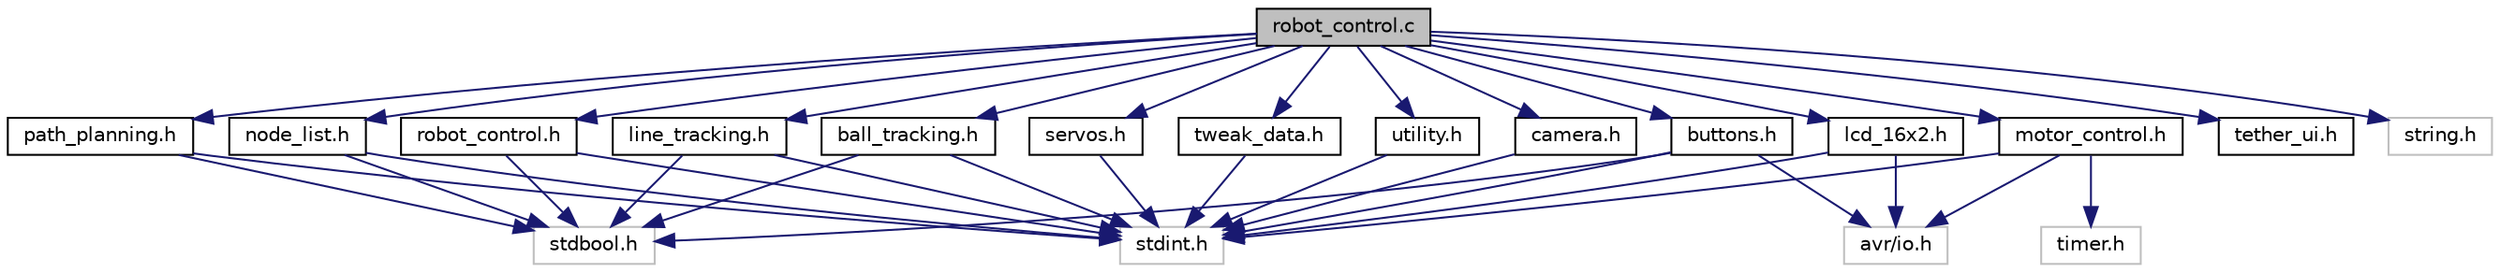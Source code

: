 digraph "robot_control.c"
{
  edge [fontname="Helvetica",fontsize="10",labelfontname="Helvetica",labelfontsize="10"];
  node [fontname="Helvetica",fontsize="10",shape=record];
  Node1 [label="robot_control.c",height=0.2,width=0.4,color="black", fillcolor="grey75", style="filled" fontcolor="black"];
  Node1 -> Node2 [color="midnightblue",fontsize="10",style="solid",fontname="Helvetica"];
  Node2 [label="robot_control.h",height=0.2,width=0.4,color="black", fillcolor="white", style="filled",URL="$robot__control_8h.html",tooltip="High-level logic controlling Caddy&#39;s actions."];
  Node2 -> Node3 [color="midnightblue",fontsize="10",style="solid",fontname="Helvetica"];
  Node3 [label="stdint.h",height=0.2,width=0.4,color="grey75", fillcolor="white", style="filled"];
  Node2 -> Node4 [color="midnightblue",fontsize="10",style="solid",fontname="Helvetica"];
  Node4 [label="stdbool.h",height=0.2,width=0.4,color="grey75", fillcolor="white", style="filled"];
  Node1 -> Node5 [color="midnightblue",fontsize="10",style="solid",fontname="Helvetica"];
  Node5 [label="line_tracking.h",height=0.2,width=0.4,color="black", fillcolor="white", style="filled",URL="$line__tracking_8h.html",tooltip="Line detection and PID tracking using CMUcam2."];
  Node5 -> Node3 [color="midnightblue",fontsize="10",style="solid",fontname="Helvetica"];
  Node5 -> Node4 [color="midnightblue",fontsize="10",style="solid",fontname="Helvetica"];
  Node1 -> Node6 [color="midnightblue",fontsize="10",style="solid",fontname="Helvetica"];
  Node6 [label="ball_tracking.h",height=0.2,width=0.4,color="black", fillcolor="white", style="filled",URL="$ball__tracking_8h.html",tooltip="Simple tracking Roborodentia objects of interest by color."];
  Node6 -> Node3 [color="midnightblue",fontsize="10",style="solid",fontname="Helvetica"];
  Node6 -> Node4 [color="midnightblue",fontsize="10",style="solid",fontname="Helvetica"];
  Node1 -> Node7 [color="midnightblue",fontsize="10",style="solid",fontname="Helvetica"];
  Node7 [label="path_planning.h",height=0.2,width=0.4,color="black", fillcolor="white", style="filled",URL="$path__planning_8h_source.html"];
  Node7 -> Node3 [color="midnightblue",fontsize="10",style="solid",fontname="Helvetica"];
  Node7 -> Node4 [color="midnightblue",fontsize="10",style="solid",fontname="Helvetica"];
  Node1 -> Node8 [color="midnightblue",fontsize="10",style="solid",fontname="Helvetica"];
  Node8 [label="motor_control.h",height=0.2,width=0.4,color="black", fillcolor="white", style="filled",URL="$motor__control_8h.html",tooltip="Interface to PWM motor controller."];
  Node8 -> Node9 [color="midnightblue",fontsize="10",style="solid",fontname="Helvetica"];
  Node9 [label="timer.h",height=0.2,width=0.4,color="grey75", fillcolor="white", style="filled"];
  Node8 -> Node10 [color="midnightblue",fontsize="10",style="solid",fontname="Helvetica"];
  Node10 [label="avr/io.h",height=0.2,width=0.4,color="grey75", fillcolor="white", style="filled"];
  Node8 -> Node3 [color="midnightblue",fontsize="10",style="solid",fontname="Helvetica"];
  Node1 -> Node11 [color="midnightblue",fontsize="10",style="solid",fontname="Helvetica"];
  Node11 [label="camera.h",height=0.2,width=0.4,color="black", fillcolor="white", style="filled",URL="$camera_8h.html",tooltip="Interface to the CMUcam vision system."];
  Node11 -> Node3 [color="midnightblue",fontsize="10",style="solid",fontname="Helvetica"];
  Node1 -> Node12 [color="midnightblue",fontsize="10",style="solid",fontname="Helvetica"];
  Node12 [label="servos.h",height=0.2,width=0.4,color="black", fillcolor="white", style="filled",URL="$servos_8h.html",tooltip="Servo control interface for Caddy."];
  Node12 -> Node3 [color="midnightblue",fontsize="10",style="solid",fontname="Helvetica"];
  Node1 -> Node13 [color="midnightblue",fontsize="10",style="solid",fontname="Helvetica"];
  Node13 [label="buttons.h",height=0.2,width=0.4,color="black", fillcolor="white", style="filled",URL="$buttons_8h.html",tooltip="Button debouncing, start bot logic."];
  Node13 -> Node10 [color="midnightblue",fontsize="10",style="solid",fontname="Helvetica"];
  Node13 -> Node3 [color="midnightblue",fontsize="10",style="solid",fontname="Helvetica"];
  Node13 -> Node4 [color="midnightblue",fontsize="10",style="solid",fontname="Helvetica"];
  Node1 -> Node14 [color="midnightblue",fontsize="10",style="solid",fontname="Helvetica"];
  Node14 [label="node_list.h",height=0.2,width=0.4,color="black", fillcolor="white", style="filled",URL="$node__list_8h.html",tooltip="Course defined by a connected grid of nodes."];
  Node14 -> Node3 [color="midnightblue",fontsize="10",style="solid",fontname="Helvetica"];
  Node14 -> Node4 [color="midnightblue",fontsize="10",style="solid",fontname="Helvetica"];
  Node1 -> Node15 [color="midnightblue",fontsize="10",style="solid",fontname="Helvetica"];
  Node15 [label="tether_ui.h",height=0.2,width=0.4,color="black", fillcolor="white", style="filled",URL="$tether__ui_8h.html",tooltip="Simple user interface to change parameters without reprogramming."];
  Node1 -> Node16 [color="midnightblue",fontsize="10",style="solid",fontname="Helvetica"];
  Node16 [label="tweak_data.h",height=0.2,width=0.4,color="black", fillcolor="white", style="filled",URL="$tweak__data_8h.html",tooltip="Interface to the &quot;tweak values&quot; stored in EEPROM."];
  Node16 -> Node3 [color="midnightblue",fontsize="10",style="solid",fontname="Helvetica"];
  Node1 -> Node17 [color="midnightblue",fontsize="10",style="solid",fontname="Helvetica"];
  Node17 [label="lcd_16x2.h",height=0.2,width=0.4,color="black", fillcolor="white", style="filled",URL="$lcd__16x2_8h_source.html"];
  Node17 -> Node3 [color="midnightblue",fontsize="10",style="solid",fontname="Helvetica"];
  Node17 -> Node10 [color="midnightblue",fontsize="10",style="solid",fontname="Helvetica"];
  Node1 -> Node18 [color="midnightblue",fontsize="10",style="solid",fontname="Helvetica"];
  Node18 [label="utility.h",height=0.2,width=0.4,color="black", fillcolor="white", style="filled",URL="$utility_8h_source.html"];
  Node18 -> Node3 [color="midnightblue",fontsize="10",style="solid",fontname="Helvetica"];
  Node1 -> Node19 [color="midnightblue",fontsize="10",style="solid",fontname="Helvetica"];
  Node19 [label="string.h",height=0.2,width=0.4,color="grey75", fillcolor="white", style="filled"];
}
